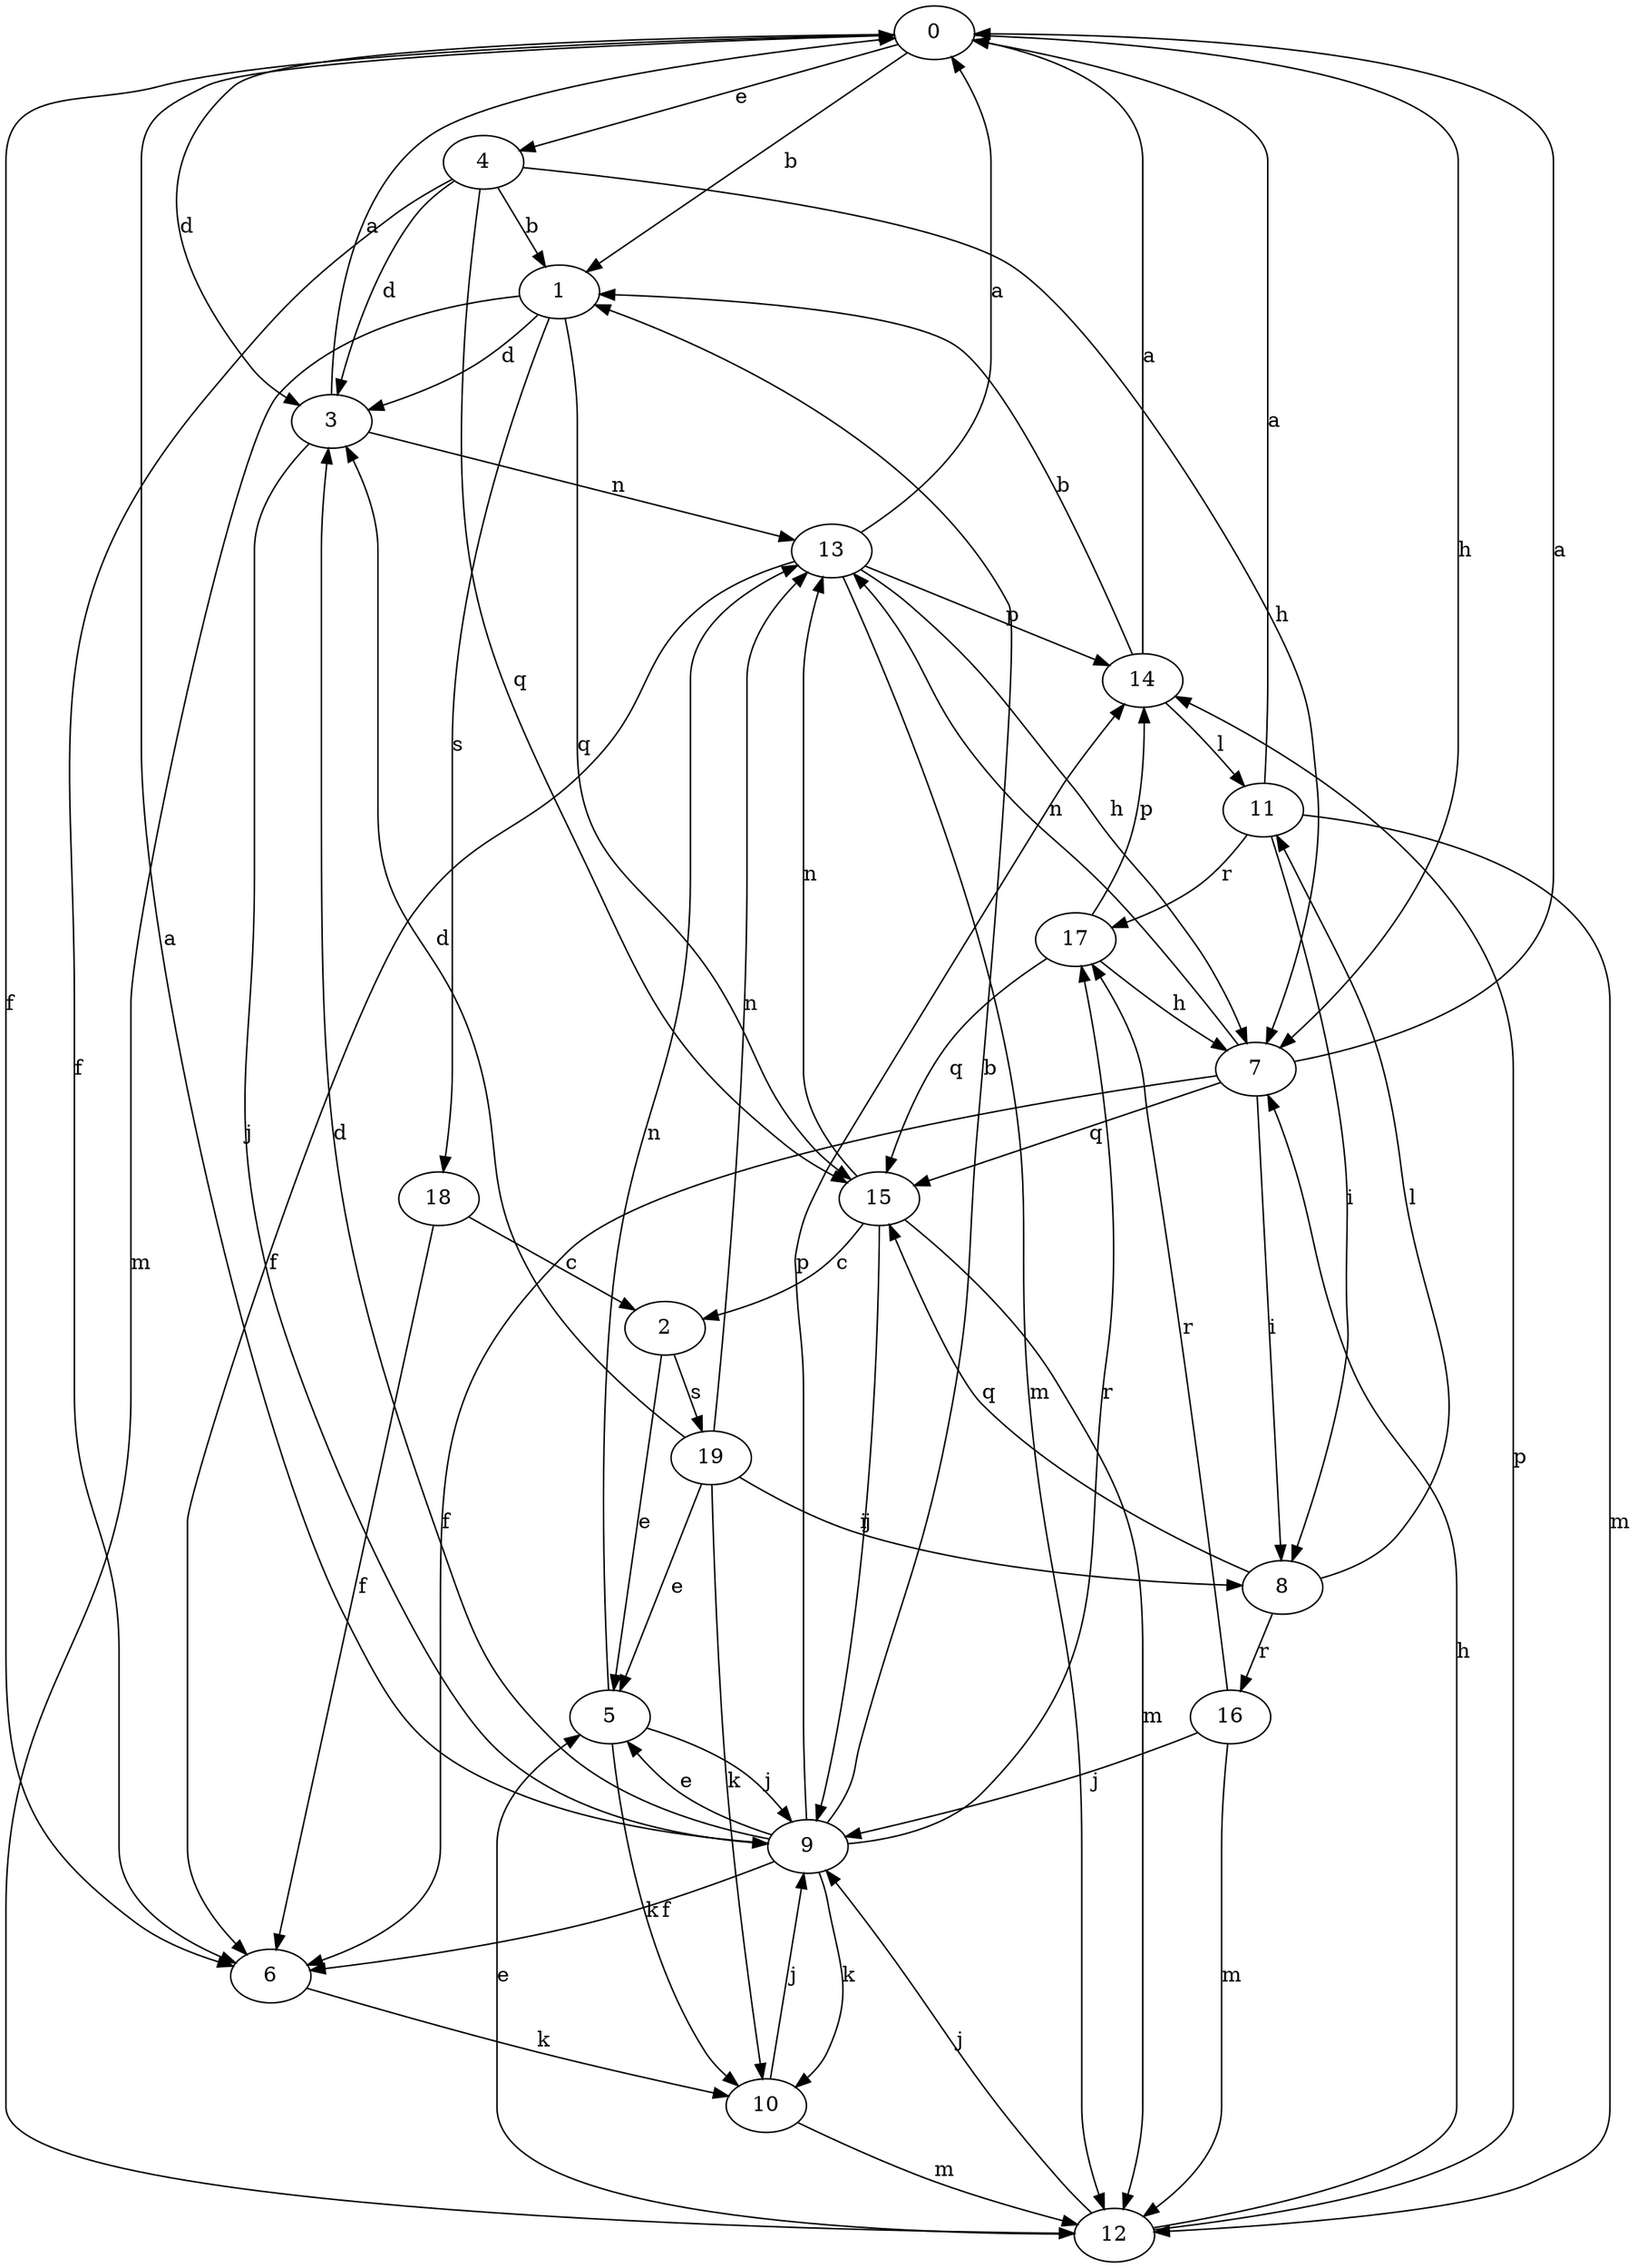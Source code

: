 strict digraph  {
0;
1;
2;
3;
4;
5;
6;
7;
8;
9;
10;
11;
12;
13;
14;
15;
16;
17;
18;
19;
0 -> 1  [label=b];
0 -> 3  [label=d];
0 -> 4  [label=e];
0 -> 6  [label=f];
0 -> 7  [label=h];
1 -> 3  [label=d];
1 -> 12  [label=m];
1 -> 15  [label=q];
1 -> 18  [label=s];
2 -> 5  [label=e];
2 -> 19  [label=s];
3 -> 0  [label=a];
3 -> 9  [label=j];
3 -> 13  [label=n];
4 -> 1  [label=b];
4 -> 3  [label=d];
4 -> 6  [label=f];
4 -> 7  [label=h];
4 -> 15  [label=q];
5 -> 9  [label=j];
5 -> 10  [label=k];
5 -> 13  [label=n];
6 -> 10  [label=k];
7 -> 0  [label=a];
7 -> 6  [label=f];
7 -> 8  [label=i];
7 -> 13  [label=n];
7 -> 15  [label=q];
8 -> 11  [label=l];
8 -> 15  [label=q];
8 -> 16  [label=r];
9 -> 0  [label=a];
9 -> 1  [label=b];
9 -> 3  [label=d];
9 -> 5  [label=e];
9 -> 6  [label=f];
9 -> 10  [label=k];
9 -> 14  [label=p];
9 -> 17  [label=r];
10 -> 9  [label=j];
10 -> 12  [label=m];
11 -> 0  [label=a];
11 -> 8  [label=i];
11 -> 12  [label=m];
11 -> 17  [label=r];
12 -> 5  [label=e];
12 -> 7  [label=h];
12 -> 9  [label=j];
12 -> 14  [label=p];
13 -> 0  [label=a];
13 -> 6  [label=f];
13 -> 7  [label=h];
13 -> 12  [label=m];
13 -> 14  [label=p];
14 -> 0  [label=a];
14 -> 1  [label=b];
14 -> 11  [label=l];
15 -> 2  [label=c];
15 -> 9  [label=j];
15 -> 12  [label=m];
15 -> 13  [label=n];
16 -> 9  [label=j];
16 -> 12  [label=m];
16 -> 17  [label=r];
17 -> 7  [label=h];
17 -> 14  [label=p];
17 -> 15  [label=q];
18 -> 2  [label=c];
18 -> 6  [label=f];
19 -> 3  [label=d];
19 -> 5  [label=e];
19 -> 8  [label=i];
19 -> 10  [label=k];
19 -> 13  [label=n];
}
